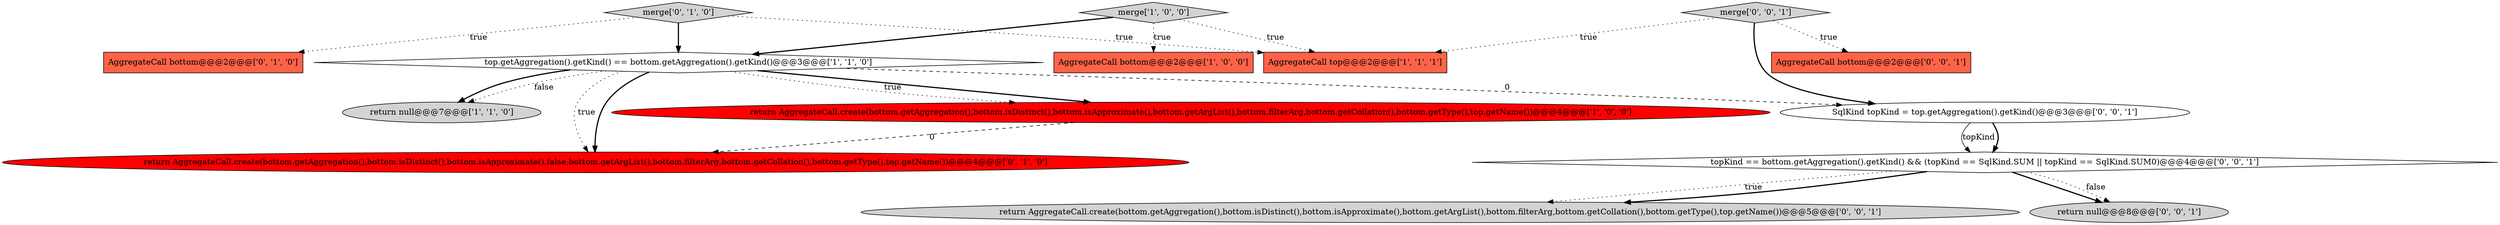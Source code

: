 digraph {
3 [style = filled, label = "return null@@@7@@@['1', '1', '0']", fillcolor = lightgray, shape = ellipse image = "AAA0AAABBB1BBB"];
6 [style = filled, label = "return AggregateCall.create(bottom.getAggregation(),bottom.isDistinct(),bottom.isApproximate(),false,bottom.getArgList(),bottom.filterArg,bottom.getCollation(),bottom.getType(),top.getName())@@@4@@@['0', '1', '0']", fillcolor = red, shape = ellipse image = "AAA1AAABBB2BBB"];
1 [style = filled, label = "AggregateCall top@@@2@@@['1', '1', '1']", fillcolor = tomato, shape = box image = "AAA0AAABBB1BBB"];
12 [style = filled, label = "merge['0', '0', '1']", fillcolor = lightgray, shape = diamond image = "AAA0AAABBB3BBB"];
4 [style = filled, label = "return AggregateCall.create(bottom.getAggregation(),bottom.isDistinct(),bottom.isApproximate(),bottom.getArgList(),bottom.filterArg,bottom.getCollation(),bottom.getType(),top.getName())@@@4@@@['1', '0', '0']", fillcolor = red, shape = ellipse image = "AAA1AAABBB1BBB"];
0 [style = filled, label = "AggregateCall bottom@@@2@@@['1', '0', '0']", fillcolor = tomato, shape = box image = "AAA0AAABBB1BBB"];
2 [style = filled, label = "top.getAggregation().getKind() == bottom.getAggregation().getKind()@@@3@@@['1', '1', '0']", fillcolor = white, shape = diamond image = "AAA0AAABBB1BBB"];
8 [style = filled, label = "merge['0', '1', '0']", fillcolor = lightgray, shape = diamond image = "AAA0AAABBB2BBB"];
9 [style = filled, label = "SqlKind topKind = top.getAggregation().getKind()@@@3@@@['0', '0', '1']", fillcolor = white, shape = ellipse image = "AAA0AAABBB3BBB"];
11 [style = filled, label = "return AggregateCall.create(bottom.getAggregation(),bottom.isDistinct(),bottom.isApproximate(),bottom.getArgList(),bottom.filterArg,bottom.getCollation(),bottom.getType(),top.getName())@@@5@@@['0', '0', '1']", fillcolor = lightgray, shape = ellipse image = "AAA0AAABBB3BBB"];
14 [style = filled, label = "topKind == bottom.getAggregation().getKind() && (topKind == SqlKind.SUM || topKind == SqlKind.SUM0)@@@4@@@['0', '0', '1']", fillcolor = white, shape = diamond image = "AAA0AAABBB3BBB"];
5 [style = filled, label = "merge['1', '0', '0']", fillcolor = lightgray, shape = diamond image = "AAA0AAABBB1BBB"];
13 [style = filled, label = "AggregateCall bottom@@@2@@@['0', '0', '1']", fillcolor = tomato, shape = box image = "AAA0AAABBB3BBB"];
7 [style = filled, label = "AggregateCall bottom@@@2@@@['0', '1', '0']", fillcolor = tomato, shape = box image = "AAA0AAABBB2BBB"];
10 [style = filled, label = "return null@@@8@@@['0', '0', '1']", fillcolor = lightgray, shape = ellipse image = "AAA0AAABBB3BBB"];
2->6 [style = bold, label=""];
2->3 [style = bold, label=""];
5->1 [style = dotted, label="true"];
2->3 [style = dotted, label="false"];
12->1 [style = dotted, label="true"];
14->10 [style = bold, label=""];
8->7 [style = dotted, label="true"];
5->0 [style = dotted, label="true"];
4->6 [style = dashed, label="0"];
12->9 [style = bold, label=""];
2->4 [style = bold, label=""];
8->1 [style = dotted, label="true"];
5->2 [style = bold, label=""];
12->13 [style = dotted, label="true"];
8->2 [style = bold, label=""];
2->6 [style = dotted, label="true"];
2->9 [style = dashed, label="0"];
2->4 [style = dotted, label="true"];
9->14 [style = bold, label=""];
9->14 [style = solid, label="topKind"];
14->11 [style = dotted, label="true"];
14->10 [style = dotted, label="false"];
14->11 [style = bold, label=""];
}
